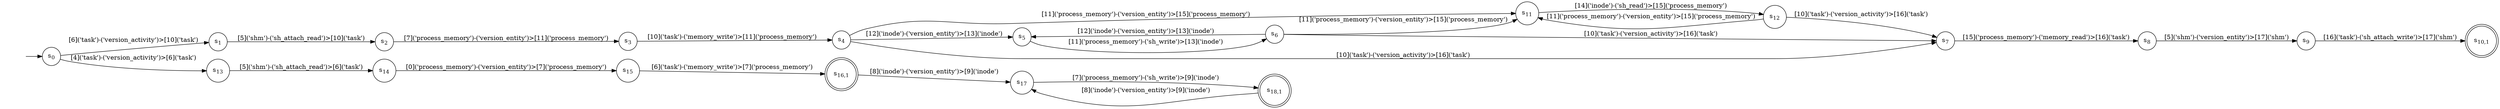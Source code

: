 digraph DFA {
    rankdir = LR;
    I [style = invis];
    I -> S0;
    S0 [label = <s<sub>0</sub>>, shape = circle];
    S1 [label = <s<sub>1</sub>>, shape = circle];
    S2 [label = <s<sub>2</sub>>, shape = circle];
    S3 [label = <s<sub>3</sub>>, shape = circle];
    S4 [label = <s<sub>4</sub>>, shape = circle];
    S5 [label = <s<sub>5</sub>>, shape = circle];
    S6 [label = <s<sub>6</sub>>, shape = circle];
    S6 -> S5 [label = "[12]('inode')-('version_entity')>[13]('inode')"];
    S7 [label = <s<sub>7</sub>>, shape = circle];
    S8 [label = <s<sub>8</sub>>, shape = circle];
    S9 [label = <s<sub>9</sub>>, shape = circle];
    S10 [label = <s<sub>10,1</sub>>, shape = circle, peripheries = 2];
    S9 -> S10 [label = "[16]('task')-('sh_attach_write')>[17]('shm')"];
    S8 -> S9 [label = "[5]('shm')-('version_entity')>[17]('shm')"];
    S7 -> S8 [label = "[15]('process_memory')-('memory_read')>[16]('task')"];
    S6 -> S7 [label = "[10]('task')-('version_activity')>[16]('task')"];
    S11 [label = <s<sub>11</sub>>, shape = circle];
    S12 [label = <s<sub>12</sub>>, shape = circle];
    S12 -> S11 [label = "[11]('process_memory')-('version_entity')>[15]('process_memory')"];
    S12 -> S7 [label = "[10]('task')-('version_activity')>[16]('task')"];
    S11 -> S12 [label = "[14]('inode')-('sh_read')>[15]('process_memory')"];
    S6 -> S11 [label = "[11]('process_memory')-('version_entity')>[15]('process_memory')"];
    S5 -> S6 [label = "[11]('process_memory')-('sh_write')>[13]('inode')"];
    S4 -> S5 [label = "[12]('inode')-('version_entity')>[13]('inode')"];
    S4 -> S7 [label = "[10]('task')-('version_activity')>[16]('task')"];
    S4 -> S11 [label = "[11]('process_memory')-('version_entity')>[15]('process_memory')"];
    S3 -> S4 [label = "[10]('task')-('memory_write')>[11]('process_memory')"];
    S2 -> S3 [label = "[7]('process_memory')-('version_entity')>[11]('process_memory')"];
    S1 -> S2 [label = "[5]('shm')-('sh_attach_read')>[10]('task')"];
    S0 -> S1 [label = "[6]('task')-('version_activity')>[10]('task')"];
    S13 [label = <s<sub>13</sub>>, shape = circle];
    S14 [label = <s<sub>14</sub>>, shape = circle];
    S15 [label = <s<sub>15</sub>>, shape = circle];
    S16 [label = <s<sub>16,1</sub>>, shape = circle, peripheries = 2];
    S17 [label = <s<sub>17</sub>>, shape = circle];
    S18 [label = <s<sub>18,1</sub>>, shape = circle, peripheries = 2];
    S18 -> S17 [label = "[8]('inode')-('version_entity')>[9]('inode')"];
    S17 -> S18 [label = "[7]('process_memory')-('sh_write')>[9]('inode')"];
    S16 -> S17 [label = "[8]('inode')-('version_entity')>[9]('inode')"];
    S15 -> S16 [label = "[6]('task')-('memory_write')>[7]('process_memory')"];
    S14 -> S15 [label = "[0]('process_memory')-('version_entity')>[7]('process_memory')"];
    S13 -> S14 [label = "[5]('shm')-('sh_attach_read')>[6]('task')"];
    S0 -> S13 [label = "[4]('task')-('version_activity')>[6]('task')"];
}
